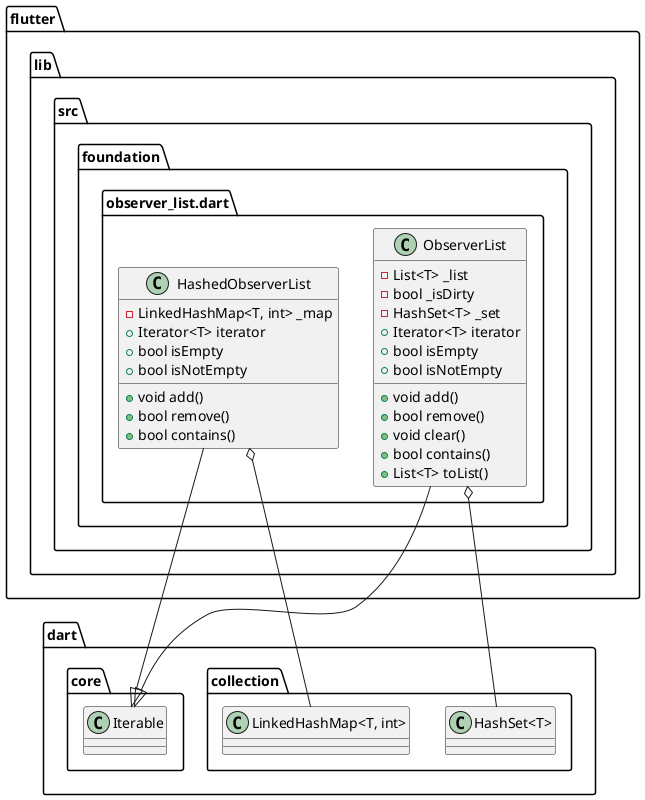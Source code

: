 @startuml
set namespaceSeparator ::

class "flutter::lib::src::foundation::observer_list.dart::ObserverList" {
  -List<T> _list
  -bool _isDirty
  -HashSet<T> _set
  +Iterator<T> iterator
  +bool isEmpty
  +bool isNotEmpty
  +void add()
  +bool remove()
  +void clear()
  +bool contains()
  +List<T> toList()
}

"flutter::lib::src::foundation::observer_list.dart::ObserverList" o-- "dart::collection::HashSet<T>"
"dart::core::Iterable" <|-- "flutter::lib::src::foundation::observer_list.dart::ObserverList"

class "flutter::lib::src::foundation::observer_list.dart::HashedObserverList" {
  -LinkedHashMap<T, int> _map
  +Iterator<T> iterator
  +bool isEmpty
  +bool isNotEmpty
  +void add()
  +bool remove()
  +bool contains()
}

"flutter::lib::src::foundation::observer_list.dart::HashedObserverList" o-- "dart::collection::LinkedHashMap<T, int>"
"dart::core::Iterable" <|-- "flutter::lib::src::foundation::observer_list.dart::HashedObserverList"


@enduml